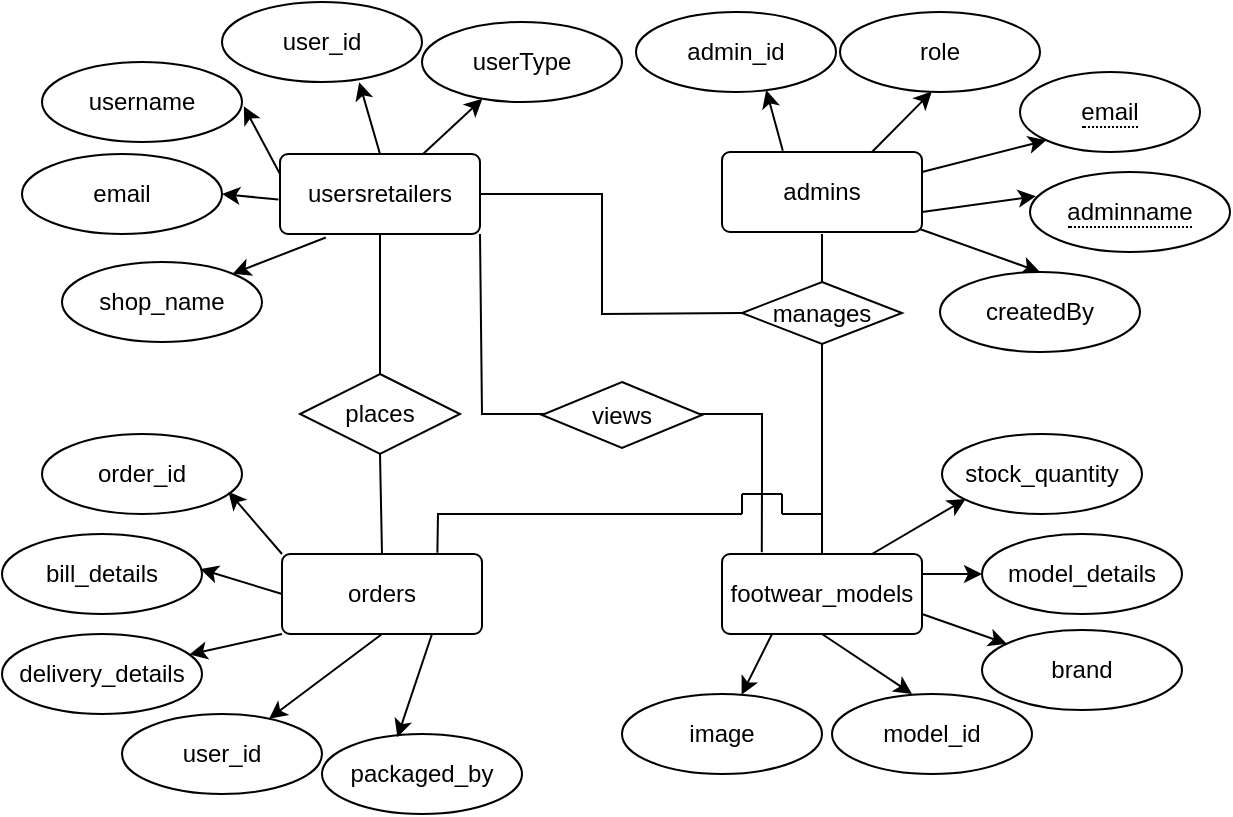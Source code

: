 <mxfile version="26.2.4">
  <diagram name="Page-1" id="V9YXr99vcI0l23Jaac8-">
    <mxGraphModel dx="923" dy="586" grid="1" gridSize="10" guides="1" tooltips="1" connect="1" arrows="1" fold="1" page="1" pageScale="1" pageWidth="850" pageHeight="1100" math="0" shadow="0">
      <root>
        <mxCell id="0" />
        <mxCell id="1" parent="0" />
        <mxCell id="JyS4Pw6MhcOc_K2QIwF5-907" style="rounded=0;orthogonalLoop=1;jettySize=auto;html=1;exitX=1;exitY=0.25;exitDx=0;exitDy=0;entryX=0;entryY=1;entryDx=0;entryDy=0;" parent="1" source="JyS4Pw6MhcOc_K2QIwF5-863" target="JyS4Pw6MhcOc_K2QIwF5-886" edge="1">
          <mxGeometry relative="1" as="geometry" />
        </mxCell>
        <mxCell id="JyS4Pw6MhcOc_K2QIwF5-910" style="rounded=0;orthogonalLoop=1;jettySize=auto;html=1;exitX=0.985;exitY=0.959;exitDx=0;exitDy=0;entryX=0.5;entryY=0;entryDx=0;entryDy=0;exitPerimeter=0;" parent="1" source="JyS4Pw6MhcOc_K2QIwF5-863" target="JyS4Pw6MhcOc_K2QIwF5-882" edge="1">
          <mxGeometry relative="1" as="geometry" />
        </mxCell>
        <mxCell id="JyS4Pw6MhcOc_K2QIwF5-863" value="admins" style="rounded=1;arcSize=10;whiteSpace=wrap;html=1;align=center;" parent="1" vertex="1">
          <mxGeometry x="400" y="359" width="100" height="40" as="geometry" />
        </mxCell>
        <mxCell id="JyS4Pw6MhcOc_K2QIwF5-880" value="admin_id" style="ellipse;whiteSpace=wrap;html=1;align=center;" parent="1" vertex="1">
          <mxGeometry x="357" y="289" width="100" height="40" as="geometry" />
        </mxCell>
        <mxCell id="JyS4Pw6MhcOc_K2QIwF5-882" value="createdBy" style="ellipse;whiteSpace=wrap;html=1;align=center;" parent="1" vertex="1">
          <mxGeometry x="509" y="419" width="100" height="40" as="geometry" />
        </mxCell>
        <mxCell id="JyS4Pw6MhcOc_K2QIwF5-884" value="role" style="ellipse;whiteSpace=wrap;html=1;align=center;" parent="1" vertex="1">
          <mxGeometry x="459" y="289" width="100" height="40" as="geometry" />
        </mxCell>
        <mxCell id="JyS4Pw6MhcOc_K2QIwF5-885" value="&lt;span style=&quot;border-bottom: 1px dotted&quot;&gt;adminname&lt;/span&gt;" style="ellipse;whiteSpace=wrap;html=1;align=center;strokeColor=default;" parent="1" vertex="1">
          <mxGeometry x="554" y="369" width="100" height="40" as="geometry" />
        </mxCell>
        <mxCell id="JyS4Pw6MhcOc_K2QIwF5-886" value="&lt;span style=&quot;border-bottom: 1px dotted&quot;&gt;email&lt;/span&gt;" style="ellipse;whiteSpace=wrap;html=1;align=center;fontStyle=0" parent="1" vertex="1">
          <mxGeometry x="549" y="319" width="90" height="40" as="geometry" />
        </mxCell>
        <mxCell id="JyS4Pw6MhcOc_K2QIwF5-887" style="edgeStyle=orthogonalEdgeStyle;rounded=0;orthogonalLoop=1;jettySize=auto;html=1;exitX=0.5;exitY=1;exitDx=0;exitDy=0;" parent="1" source="JyS4Pw6MhcOc_K2QIwF5-885" target="JyS4Pw6MhcOc_K2QIwF5-885" edge="1">
          <mxGeometry relative="1" as="geometry" />
        </mxCell>
        <mxCell id="JyS4Pw6MhcOc_K2QIwF5-911" style="rounded=0;orthogonalLoop=1;jettySize=auto;html=1;entryX=1;entryY=0;entryDx=0;entryDy=0;exitX=0.229;exitY=1.044;exitDx=0;exitDy=0;exitPerimeter=0;" parent="1" source="JyS4Pw6MhcOc_K2QIwF5-888" target="JyS4Pw6MhcOc_K2QIwF5-892" edge="1">
          <mxGeometry relative="1" as="geometry">
            <mxPoint x="170" y="480" as="sourcePoint" />
          </mxGeometry>
        </mxCell>
        <mxCell id="JyS4Pw6MhcOc_K2QIwF5-912" style="rounded=0;orthogonalLoop=1;jettySize=auto;html=1;" parent="1" source="JyS4Pw6MhcOc_K2QIwF5-888" target="JyS4Pw6MhcOc_K2QIwF5-891" edge="1">
          <mxGeometry relative="1" as="geometry">
            <mxPoint x="221" y="471" as="sourcePoint" />
            <mxPoint x="226" y="500" as="targetPoint" />
          </mxGeometry>
        </mxCell>
        <mxCell id="JyS4Pw6MhcOc_K2QIwF5-913" style="rounded=0;orthogonalLoop=1;jettySize=auto;html=1;exitX=0.5;exitY=0;exitDx=0;exitDy=0;entryX=0.686;entryY=1.002;entryDx=0;entryDy=0;entryPerimeter=0;" parent="1" source="JyS4Pw6MhcOc_K2QIwF5-888" target="JyS4Pw6MhcOc_K2QIwF5-890" edge="1">
          <mxGeometry relative="1" as="geometry" />
        </mxCell>
        <mxCell id="JyS4Pw6MhcOc_K2QIwF5-888" value="usersretailers" style="rounded=1;arcSize=10;whiteSpace=wrap;html=1;align=center;" parent="1" vertex="1">
          <mxGeometry x="179" y="360" width="100" height="40" as="geometry" />
        </mxCell>
        <mxCell id="JyS4Pw6MhcOc_K2QIwF5-889" value="username" style="ellipse;whiteSpace=wrap;html=1;align=center;" parent="1" vertex="1">
          <mxGeometry x="60" y="314" width="100" height="40" as="geometry" />
        </mxCell>
        <mxCell id="JyS4Pw6MhcOc_K2QIwF5-890" value="user_id" style="ellipse;whiteSpace=wrap;html=1;align=center;" parent="1" vertex="1">
          <mxGeometry x="150" y="284" width="100" height="40" as="geometry" />
        </mxCell>
        <mxCell id="JyS4Pw6MhcOc_K2QIwF5-891" value="userType" style="ellipse;whiteSpace=wrap;html=1;align=center;" parent="1" vertex="1">
          <mxGeometry x="250" y="294" width="100" height="40" as="geometry" />
        </mxCell>
        <mxCell id="JyS4Pw6MhcOc_K2QIwF5-892" value="shop_name" style="ellipse;whiteSpace=wrap;html=1;align=center;" parent="1" vertex="1">
          <mxGeometry x="70" y="414" width="100" height="40" as="geometry" />
        </mxCell>
        <mxCell id="JyS4Pw6MhcOc_K2QIwF5-893" value="email" style="ellipse;whiteSpace=wrap;html=1;align=center;" parent="1" vertex="1">
          <mxGeometry x="50" y="360" width="100" height="40" as="geometry" />
        </mxCell>
        <mxCell id="JyS4Pw6MhcOc_K2QIwF5-906" style="rounded=0;orthogonalLoop=1;jettySize=auto;html=1;exitX=1;exitY=0.75;exitDx=0;exitDy=0;entryX=0.03;entryY=0.302;entryDx=0;entryDy=0;entryPerimeter=0;" parent="1" source="JyS4Pw6MhcOc_K2QIwF5-863" target="JyS4Pw6MhcOc_K2QIwF5-885" edge="1">
          <mxGeometry relative="1" as="geometry" />
        </mxCell>
        <mxCell id="JyS4Pw6MhcOc_K2QIwF5-909" style="rounded=0;orthogonalLoop=1;jettySize=auto;html=1;exitX=0.304;exitY=-0.016;exitDx=0;exitDy=0;entryX=0.651;entryY=0.976;entryDx=0;entryDy=0;entryPerimeter=0;exitPerimeter=0;" parent="1" source="JyS4Pw6MhcOc_K2QIwF5-863" target="JyS4Pw6MhcOc_K2QIwF5-880" edge="1">
          <mxGeometry relative="1" as="geometry" />
        </mxCell>
        <mxCell id="JyS4Pw6MhcOc_K2QIwF5-914" style="rounded=0;orthogonalLoop=1;jettySize=auto;html=1;exitX=0;exitY=0.25;exitDx=0;exitDy=0;entryX=1.009;entryY=0.553;entryDx=0;entryDy=0;entryPerimeter=0;" parent="1" source="JyS4Pw6MhcOc_K2QIwF5-888" target="JyS4Pw6MhcOc_K2QIwF5-889" edge="1">
          <mxGeometry relative="1" as="geometry">
            <mxPoint x="123.7" y="434.4" as="targetPoint" />
          </mxGeometry>
        </mxCell>
        <mxCell id="JyS4Pw6MhcOc_K2QIwF5-915" style="rounded=0;orthogonalLoop=1;jettySize=auto;html=1;exitX=-0.008;exitY=0.57;exitDx=0;exitDy=0;entryX=1;entryY=0.5;entryDx=0;entryDy=0;exitPerimeter=0;" parent="1" source="JyS4Pw6MhcOc_K2QIwF5-888" target="JyS4Pw6MhcOc_K2QIwF5-893" edge="1">
          <mxGeometry relative="1" as="geometry" />
        </mxCell>
        <mxCell id="JyS4Pw6MhcOc_K2QIwF5-924" style="rounded=0;orthogonalLoop=1;jettySize=auto;html=1;exitX=0.5;exitY=1;exitDx=0;exitDy=0;" parent="1" source="JyS4Pw6MhcOc_K2QIwF5-916" target="JyS4Pw6MhcOc_K2QIwF5-920" edge="1">
          <mxGeometry relative="1" as="geometry" />
        </mxCell>
        <mxCell id="JyS4Pw6MhcOc_K2QIwF5-916" value="orders" style="rounded=1;arcSize=10;whiteSpace=wrap;html=1;align=center;" parent="1" vertex="1">
          <mxGeometry x="180" y="560" width="100" height="40" as="geometry" />
        </mxCell>
        <mxCell id="JyS4Pw6MhcOc_K2QIwF5-917" value="bill_details" style="ellipse;whiteSpace=wrap;html=1;align=center;" parent="1" vertex="1">
          <mxGeometry x="40" y="550" width="100" height="40" as="geometry" />
        </mxCell>
        <mxCell id="JyS4Pw6MhcOc_K2QIwF5-918" value="delivery_details" style="ellipse;whiteSpace=wrap;html=1;align=center;" parent="1" vertex="1">
          <mxGeometry x="40" y="600" width="100" height="40" as="geometry" />
        </mxCell>
        <mxCell id="JyS4Pw6MhcOc_K2QIwF5-919" value="packaged_by" style="ellipse;whiteSpace=wrap;html=1;align=center;" parent="1" vertex="1">
          <mxGeometry x="200" y="650" width="100" height="40" as="geometry" />
        </mxCell>
        <mxCell id="JyS4Pw6MhcOc_K2QIwF5-920" value="user_id" style="ellipse;whiteSpace=wrap;html=1;align=center;" parent="1" vertex="1">
          <mxGeometry x="100" y="640" width="100" height="40" as="geometry" />
        </mxCell>
        <mxCell id="JyS4Pw6MhcOc_K2QIwF5-921" value="order_id" style="ellipse;whiteSpace=wrap;html=1;align=center;" parent="1" vertex="1">
          <mxGeometry x="60" y="500" width="100" height="40" as="geometry" />
        </mxCell>
        <mxCell id="JyS4Pw6MhcOc_K2QIwF5-922" style="rounded=0;orthogonalLoop=1;jettySize=auto;html=1;exitX=0;exitY=0;exitDx=0;exitDy=0;entryX=0.932;entryY=0.721;entryDx=0;entryDy=0;entryPerimeter=0;" parent="1" source="JyS4Pw6MhcOc_K2QIwF5-916" target="JyS4Pw6MhcOc_K2QIwF5-921" edge="1">
          <mxGeometry relative="1" as="geometry" />
        </mxCell>
        <mxCell id="JyS4Pw6MhcOc_K2QIwF5-923" style="rounded=0;orthogonalLoop=1;jettySize=auto;html=1;exitX=0.75;exitY=1;exitDx=0;exitDy=0;entryX=0.377;entryY=0.04;entryDx=0;entryDy=0;entryPerimeter=0;" parent="1" source="JyS4Pw6MhcOc_K2QIwF5-916" target="JyS4Pw6MhcOc_K2QIwF5-919" edge="1">
          <mxGeometry relative="1" as="geometry" />
        </mxCell>
        <mxCell id="JyS4Pw6MhcOc_K2QIwF5-925" style="rounded=0;orthogonalLoop=1;jettySize=auto;html=1;exitX=0;exitY=1;exitDx=0;exitDy=0;" parent="1" source="JyS4Pw6MhcOc_K2QIwF5-916" target="JyS4Pw6MhcOc_K2QIwF5-918" edge="1">
          <mxGeometry relative="1" as="geometry" />
        </mxCell>
        <mxCell id="JyS4Pw6MhcOc_K2QIwF5-926" style="rounded=0;orthogonalLoop=1;jettySize=auto;html=1;exitX=0;exitY=0.5;exitDx=0;exitDy=0;entryX=0.991;entryY=0.438;entryDx=0;entryDy=0;entryPerimeter=0;" parent="1" source="JyS4Pw6MhcOc_K2QIwF5-916" target="JyS4Pw6MhcOc_K2QIwF5-917" edge="1">
          <mxGeometry relative="1" as="geometry">
            <mxPoint x="278.11" y="994.554" as="targetPoint" />
          </mxGeometry>
        </mxCell>
        <mxCell id="JyS4Pw6MhcOc_K2QIwF5-940" style="rounded=0;orthogonalLoop=1;jettySize=auto;html=1;exitX=1;exitY=0.25;exitDx=0;exitDy=0;entryX=0;entryY=0.5;entryDx=0;entryDy=0;" parent="1" source="JyS4Pw6MhcOc_K2QIwF5-930" target="JyS4Pw6MhcOc_K2QIwF5-933" edge="1">
          <mxGeometry relative="1" as="geometry" />
        </mxCell>
        <mxCell id="iq3WFOcKB-DzcSwy4FsD-3" style="rounded=0;orthogonalLoop=1;jettySize=auto;html=1;exitX=0.25;exitY=1;exitDx=0;exitDy=0;" edge="1" parent="1" source="JyS4Pw6MhcOc_K2QIwF5-930" target="JyS4Pw6MhcOc_K2QIwF5-931">
          <mxGeometry relative="1" as="geometry" />
        </mxCell>
        <mxCell id="iq3WFOcKB-DzcSwy4FsD-4" style="rounded=0;orthogonalLoop=1;jettySize=auto;html=1;exitX=1;exitY=0.75;exitDx=0;exitDy=0;" edge="1" parent="1" source="JyS4Pw6MhcOc_K2QIwF5-930" target="JyS4Pw6MhcOc_K2QIwF5-934">
          <mxGeometry relative="1" as="geometry" />
        </mxCell>
        <mxCell id="JyS4Pw6MhcOc_K2QIwF5-930" value="footwear_models" style="rounded=1;arcSize=10;whiteSpace=wrap;html=1;align=center;" parent="1" vertex="1">
          <mxGeometry x="400" y="560" width="100" height="40" as="geometry" />
        </mxCell>
        <mxCell id="JyS4Pw6MhcOc_K2QIwF5-931" value="image" style="ellipse;whiteSpace=wrap;html=1;align=center;" parent="1" vertex="1">
          <mxGeometry x="350" y="630" width="100" height="40" as="geometry" />
        </mxCell>
        <mxCell id="JyS4Pw6MhcOc_K2QIwF5-932" value="stock_quantity" style="ellipse;whiteSpace=wrap;html=1;align=center;" parent="1" vertex="1">
          <mxGeometry x="510" y="500" width="100" height="40" as="geometry" />
        </mxCell>
        <mxCell id="JyS4Pw6MhcOc_K2QIwF5-933" value="model_details" style="ellipse;whiteSpace=wrap;html=1;align=center;" parent="1" vertex="1">
          <mxGeometry x="530" y="550" width="100" height="40" as="geometry" />
        </mxCell>
        <mxCell id="JyS4Pw6MhcOc_K2QIwF5-934" value="brand" style="ellipse;whiteSpace=wrap;html=1;align=center;" parent="1" vertex="1">
          <mxGeometry x="530" y="598" width="100" height="40" as="geometry" />
        </mxCell>
        <mxCell id="JyS4Pw6MhcOc_K2QIwF5-935" value="model_id" style="ellipse;whiteSpace=wrap;html=1;align=center;" parent="1" vertex="1">
          <mxGeometry x="455" y="630" width="100" height="40" as="geometry" />
        </mxCell>
        <mxCell id="JyS4Pw6MhcOc_K2QIwF5-939" style="rounded=0;orthogonalLoop=1;jettySize=auto;html=1;exitX=0.75;exitY=0;exitDx=0;exitDy=0;entryX=0.118;entryY=0.813;entryDx=0;entryDy=0;entryPerimeter=0;" parent="1" source="JyS4Pw6MhcOc_K2QIwF5-930" target="JyS4Pw6MhcOc_K2QIwF5-932" edge="1">
          <mxGeometry relative="1" as="geometry" />
        </mxCell>
        <mxCell id="JyS4Pw6MhcOc_K2QIwF5-942" style="rounded=0;orthogonalLoop=1;jettySize=auto;html=1;exitX=0.5;exitY=1;exitDx=0;exitDy=0;entryX=0.4;entryY=0;entryDx=0;entryDy=0;entryPerimeter=0;" parent="1" source="JyS4Pw6MhcOc_K2QIwF5-930" target="JyS4Pw6MhcOc_K2QIwF5-935" edge="1">
          <mxGeometry relative="1" as="geometry">
            <Array as="points" />
          </mxGeometry>
        </mxCell>
        <mxCell id="iq3WFOcKB-DzcSwy4FsD-5" style="rounded=0;orthogonalLoop=1;jettySize=auto;html=1;exitX=0.75;exitY=0;exitDx=0;exitDy=0;entryX=0.459;entryY=0.994;entryDx=0;entryDy=0;entryPerimeter=0;" edge="1" parent="1" source="JyS4Pw6MhcOc_K2QIwF5-863" target="JyS4Pw6MhcOc_K2QIwF5-884">
          <mxGeometry relative="1" as="geometry" />
        </mxCell>
        <mxCell id="iq3WFOcKB-DzcSwy4FsD-12" value="" style="endArrow=none;html=1;rounded=0;entryX=0.5;entryY=1;entryDx=0;entryDy=0;exitX=0.5;exitY=0;exitDx=0;exitDy=0;" edge="1" parent="1" source="iq3WFOcKB-DzcSwy4FsD-8" target="JyS4Pw6MhcOc_K2QIwF5-888">
          <mxGeometry width="50" height="50" relative="1" as="geometry">
            <mxPoint x="190" y="500" as="sourcePoint" />
            <mxPoint x="240" y="450" as="targetPoint" />
          </mxGeometry>
        </mxCell>
        <mxCell id="iq3WFOcKB-DzcSwy4FsD-13" value="" style="endArrow=none;html=1;rounded=0;entryX=0.5;entryY=1;entryDx=0;entryDy=0;exitX=0.5;exitY=0;exitDx=0;exitDy=0;" edge="1" parent="1" source="JyS4Pw6MhcOc_K2QIwF5-916" target="iq3WFOcKB-DzcSwy4FsD-8">
          <mxGeometry width="50" height="50" relative="1" as="geometry">
            <mxPoint x="230" y="560" as="sourcePoint" />
            <mxPoint x="229" y="400" as="targetPoint" />
          </mxGeometry>
        </mxCell>
        <mxCell id="iq3WFOcKB-DzcSwy4FsD-8" value="places" style="rhombus;whiteSpace=wrap;html=1;" vertex="1" parent="1">
          <mxGeometry x="189" y="470" width="80" height="40" as="geometry" />
        </mxCell>
        <mxCell id="iq3WFOcKB-DzcSwy4FsD-17" value="" style="endArrow=none;html=1;rounded=0;entryX=1;entryY=1;entryDx=0;entryDy=0;exitX=0.199;exitY=-0.021;exitDx=0;exitDy=0;exitPerimeter=0;" edge="1" parent="1" source="JyS4Pw6MhcOc_K2QIwF5-930" target="JyS4Pw6MhcOc_K2QIwF5-888">
          <mxGeometry width="50" height="50" relative="1" as="geometry">
            <mxPoint x="340" y="510" as="sourcePoint" />
            <mxPoint x="390" y="460" as="targetPoint" />
            <Array as="points">
              <mxPoint x="420" y="520" />
              <mxPoint x="420" y="490" />
              <mxPoint x="280" y="490" />
            </Array>
          </mxGeometry>
        </mxCell>
        <mxCell id="iq3WFOcKB-DzcSwy4FsD-20" value="views" style="rhombus;whiteSpace=wrap;html=1;" vertex="1" parent="1">
          <mxGeometry x="310" y="474" width="80" height="33" as="geometry" />
        </mxCell>
        <mxCell id="iq3WFOcKB-DzcSwy4FsD-21" value="" style="endArrow=none;html=1;rounded=0;exitX=0.5;exitY=0;exitDx=0;exitDy=0;" edge="1" parent="1" source="JyS4Pw6MhcOc_K2QIwF5-930">
          <mxGeometry width="50" height="50" relative="1" as="geometry">
            <mxPoint x="310" y="500" as="sourcePoint" />
            <mxPoint x="450" y="400" as="targetPoint" />
          </mxGeometry>
        </mxCell>
        <mxCell id="iq3WFOcKB-DzcSwy4FsD-22" value="manages" style="rhombus;whiteSpace=wrap;html=1;" vertex="1" parent="1">
          <mxGeometry x="410" y="424" width="80" height="31" as="geometry" />
        </mxCell>
        <mxCell id="iq3WFOcKB-DzcSwy4FsD-24" value="" style="endArrow=none;html=1;rounded=0;exitX=0;exitY=0.5;exitDx=0;exitDy=0;entryX=1;entryY=0.5;entryDx=0;entryDy=0;" edge="1" parent="1" source="iq3WFOcKB-DzcSwy4FsD-22" target="JyS4Pw6MhcOc_K2QIwF5-888">
          <mxGeometry width="50" height="50" relative="1" as="geometry">
            <mxPoint x="370" y="540" as="sourcePoint" />
            <mxPoint x="370" y="380" as="targetPoint" />
            <Array as="points">
              <mxPoint x="340" y="440" />
              <mxPoint x="340" y="380" />
            </Array>
          </mxGeometry>
        </mxCell>
        <mxCell id="iq3WFOcKB-DzcSwy4FsD-25" value="" style="endArrow=none;html=1;rounded=0;" edge="1" parent="1">
          <mxGeometry width="50" height="50" relative="1" as="geometry">
            <mxPoint x="430" y="540" as="sourcePoint" />
            <mxPoint x="450" y="540" as="targetPoint" />
          </mxGeometry>
        </mxCell>
        <mxCell id="iq3WFOcKB-DzcSwy4FsD-26" value="" style="endArrow=none;html=1;rounded=0;exitX=0.797;exitY=-0.015;exitDx=0;exitDy=0;exitPerimeter=0;" edge="1" parent="1">
          <mxGeometry width="50" height="50" relative="1" as="geometry">
            <mxPoint x="257.7" y="559.4" as="sourcePoint" />
            <mxPoint x="410" y="540" as="targetPoint" />
            <Array as="points">
              <mxPoint x="258" y="540" />
            </Array>
          </mxGeometry>
        </mxCell>
        <mxCell id="iq3WFOcKB-DzcSwy4FsD-27" value="" style="endArrow=none;html=1;rounded=0;" edge="1" parent="1">
          <mxGeometry width="50" height="50" relative="1" as="geometry">
            <mxPoint x="410" y="530" as="sourcePoint" />
            <mxPoint x="430" y="530" as="targetPoint" />
          </mxGeometry>
        </mxCell>
        <mxCell id="iq3WFOcKB-DzcSwy4FsD-29" value="" style="endArrow=none;html=1;rounded=0;" edge="1" parent="1">
          <mxGeometry width="50" height="50" relative="1" as="geometry">
            <mxPoint x="430" y="540" as="sourcePoint" />
            <mxPoint x="430" y="530" as="targetPoint" />
          </mxGeometry>
        </mxCell>
        <mxCell id="iq3WFOcKB-DzcSwy4FsD-30" value="" style="endArrow=none;html=1;rounded=0;" edge="1" parent="1">
          <mxGeometry width="50" height="50" relative="1" as="geometry">
            <mxPoint x="410" y="540" as="sourcePoint" />
            <mxPoint x="410" y="530" as="targetPoint" />
          </mxGeometry>
        </mxCell>
      </root>
    </mxGraphModel>
  </diagram>
</mxfile>
